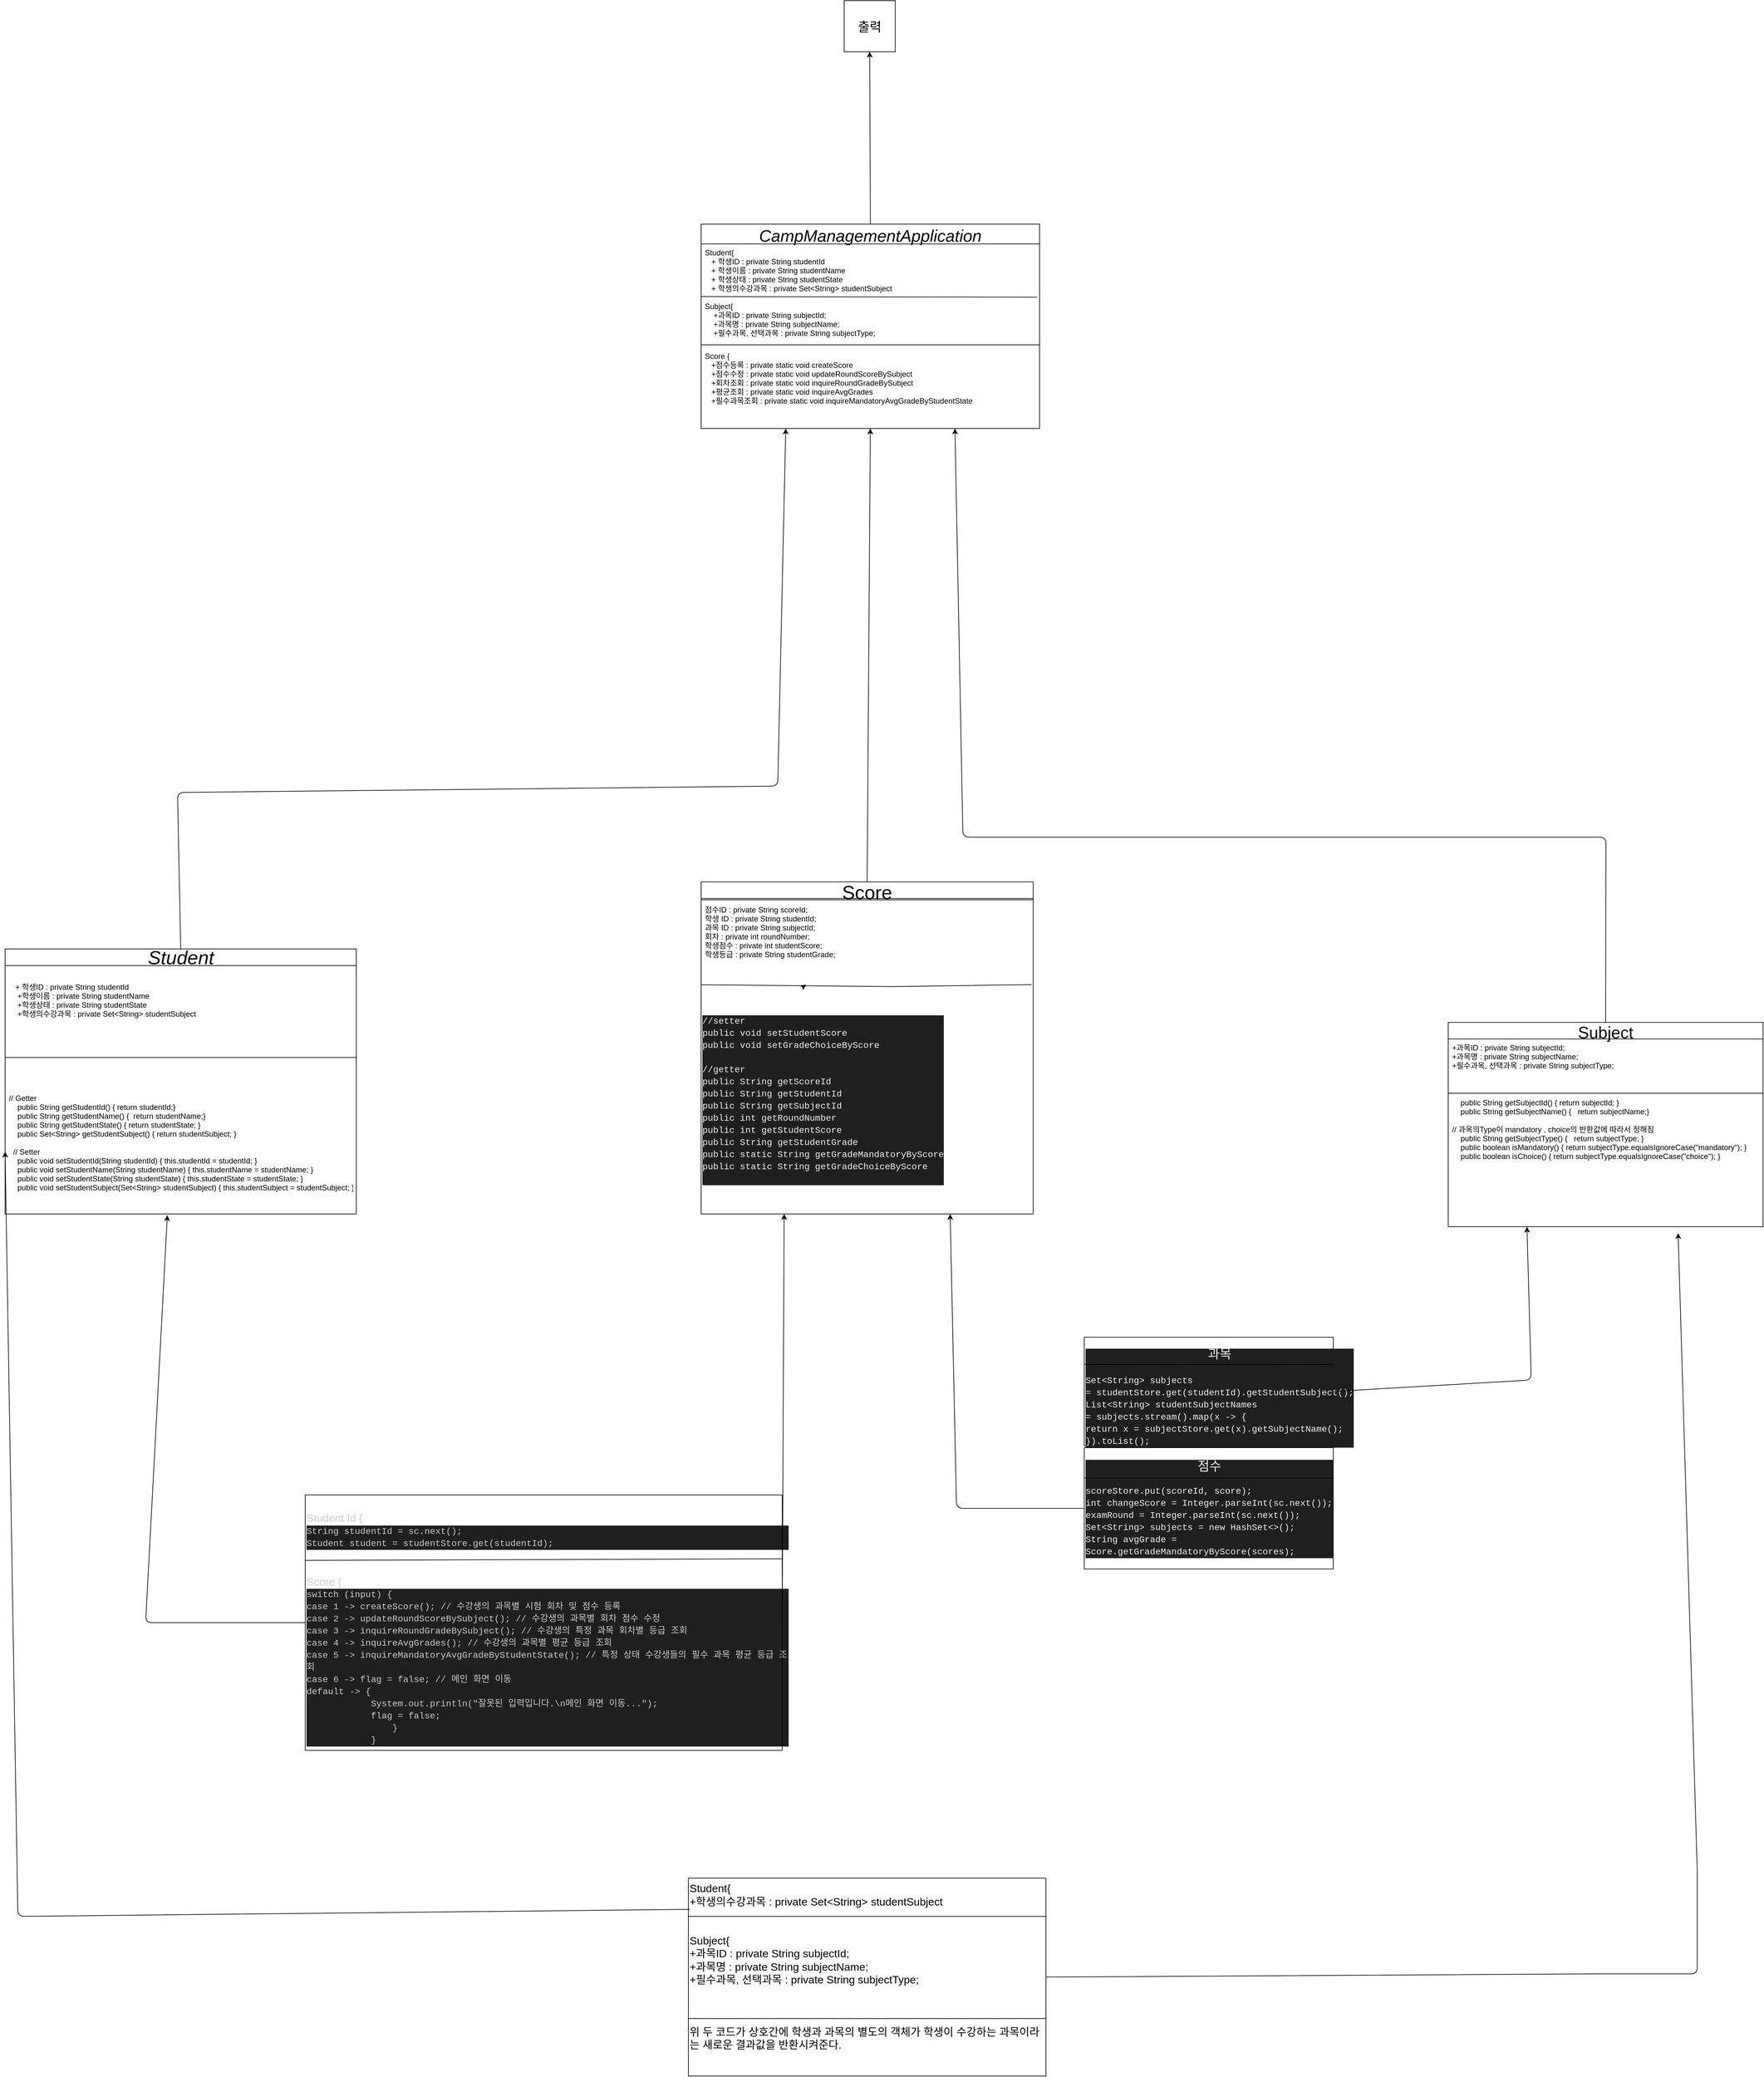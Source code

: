 <mxfile>
    <diagram id="2Q_Wa5cL7qmAalsq_AKc" name="위쪽">
        <mxGraphModel grid="1" page="0" gridSize="10" guides="1" tooltips="1" connect="1" arrows="1" fold="1" pageScale="1" pageWidth="827" pageHeight="1169" background="none" math="0" shadow="0">
            <root>
                <mxCell id="0"/>
                <mxCell id="1" parent="0"/>
                <mxCell id="15" value="CampManagementApplication" style="swimlane;fontStyle=2;align=center;verticalAlign=middle;childLayout=stackLayout;horizontal=1;startSize=31;horizontalStack=0;resizeParent=1;resizeLast=0;collapsible=1;marginBottom=0;rounded=0;shadow=0;strokeWidth=1;fontSize=26;labelPosition=center;verticalLabelPosition=middle;textDirection=ltr;" vertex="1" parent="1">
                    <mxGeometry x="190" y="-1340" width="530" height="320" as="geometry">
                        <mxRectangle x="230" y="140" width="160" height="26" as="alternateBounds"/>
                    </mxGeometry>
                </mxCell>
                <mxCell id="17" value="Student{&#10;   + 학생ID : private String studentId&#10;   + 학생이름 : private String studentName&#10;   + 학생상태 : private String studentState&#10;   + 학생의수강과목 : private Set&lt;String&gt; studentSubject" style="text;align=left;verticalAlign=top;spacingLeft=4;spacingRight=4;overflow=hidden;rotatable=0;points=[[0,0.5],[1,0.5]];portConstraint=eastwest;rounded=0;shadow=0;html=0;" vertex="1" parent="15">
                    <mxGeometry y="31" width="530" height="84" as="geometry"/>
                </mxCell>
                <mxCell id="18" value="Subject{&#10;    +과목ID : private String subjectId;&#10;    +과목명 : private String subjectName;&#10;    +필수과목, 선택과목 : private String subjectType;" style="text;align=left;verticalAlign=top;spacingLeft=4;spacingRight=4;overflow=hidden;rotatable=0;points=[[0,0.5],[1,0.5]];portConstraint=eastwest;rounded=0;shadow=0;html=0;" vertex="1" parent="15">
                    <mxGeometry y="115" width="530" height="70" as="geometry"/>
                </mxCell>
                <mxCell id="19" value="" style="line;html=1;strokeWidth=1;align=left;verticalAlign=middle;spacingTop=-1;spacingLeft=3;spacingRight=3;rotatable=0;labelPosition=right;points=[];portConstraint=eastwest;" vertex="1" parent="15">
                    <mxGeometry y="185" width="530" height="8" as="geometry"/>
                </mxCell>
                <mxCell id="94" value="" style="endArrow=none;html=1;fontColor=#F0F0F0;exitX=0;exitY=-0.023;exitDx=0;exitDy=0;exitPerimeter=0;entryX=0.993;entryY=-0.009;entryDx=0;entryDy=0;entryPerimeter=0;" edge="1" parent="15" source="18" target="18">
                    <mxGeometry width="50" height="50" relative="1" as="geometry">
                        <mxPoint x="422" y="167" as="sourcePoint"/>
                        <mxPoint x="472" y="117" as="targetPoint"/>
                    </mxGeometry>
                </mxCell>
                <mxCell id="20" value="Score {&#10;   +점수등록 : private static void createScore&#10;   +점수수정 : private static void updateRoundScoreBySubject&#10;   +회차조회 : private static void inquireRoundGradeBySubject&#10;   +평균조회 : private static void inquireAvgGrades&#10;   +필수과목조회 : private static void inquireMandatoryAvgGradeByStudentState" style="text;align=left;verticalAlign=top;spacingLeft=4;spacingRight=4;overflow=hidden;rotatable=0;points=[[0,0.5],[1,0.5]];portConstraint=eastwest;" vertex="1" parent="15">
                    <mxGeometry y="193" width="530" height="102" as="geometry"/>
                </mxCell>
                <mxCell id="28" value="Score" style="swimlane;fontStyle=0;align=center;verticalAlign=middle;childLayout=stackLayout;horizontal=1;startSize=26;horizontalStack=0;resizeParent=1;resizeLast=0;collapsible=1;marginBottom=0;rounded=0;shadow=0;strokeWidth=1;fontSize=30;" vertex="1" parent="1">
                    <mxGeometry x="190" y="-310" width="520" height="520" as="geometry">
                        <mxRectangle x="755" y="756" width="170" height="26" as="alternateBounds"/>
                    </mxGeometry>
                </mxCell>
                <mxCell id="30" value="" style="line;html=1;strokeWidth=1;align=left;verticalAlign=middle;spacingTop=-1;spacingLeft=3;spacingRight=3;rotatable=0;labelPosition=right;points=[];portConstraint=eastwest;" vertex="1" parent="28">
                    <mxGeometry y="26" width="520" height="4" as="geometry"/>
                </mxCell>
                <mxCell id="47" value="" style="endArrow=none;html=1;exitX=0.001;exitY=1.001;exitDx=0;exitDy=0;exitPerimeter=0;entryX=0.995;entryY=0.999;entryDx=0;entryDy=0;entryPerimeter=0;" edge="1" parent="28" source="29" target="29">
                    <mxGeometry width="50" height="50" relative="1" as="geometry">
                        <mxPoint x="-250" y="-120" as="sourcePoint"/>
                        <mxPoint x="320" y="170" as="targetPoint"/>
                        <Array as="points">
                            <mxPoint x="300" y="164"/>
                        </Array>
                    </mxGeometry>
                </mxCell>
                <mxCell id="81" value="" style="edgeStyle=none;html=1;" edge="1" parent="28" target="29">
                    <mxGeometry relative="1" as="geometry">
                        <mxPoint x="160" y="164" as="sourcePoint"/>
                    </mxGeometry>
                </mxCell>
                <mxCell id="29" value="점수ID : private String scoreId;&#10;학생 ID : private String studentId;&#10;과목 ID : private String subjectId;&#10;회차 : private int roundNumber;&#10;학생점수 : private int studentScore;&#10;학생등급 : private String studentGrade;" style="text;align=left;verticalAlign=top;spacingLeft=4;spacingRight=4;overflow=hidden;rotatable=0;points=[[0,0.5],[1,0.5]];portConstraint=eastwest;" vertex="1" parent="28">
                    <mxGeometry y="30" width="520" height="131" as="geometry"/>
                </mxCell>
                <mxCell id="83" value="&lt;div style=&quot;background-color: rgb(31, 31, 31); font-family: Consolas, &amp;quot;Courier New&amp;quot;, monospace; font-size: 14px; line-height: 19px;&quot;&gt;&lt;div style=&quot;line-height: 19px;&quot;&gt;//setter&lt;/div&gt;&lt;div style=&quot;line-height: 19px;&quot;&gt;&lt;div style=&quot;line-height: 19px;&quot;&gt;public&amp;nbsp;void&amp;nbsp;setStudentScore&lt;/div&gt;&lt;/div&gt;&lt;div style=&quot;line-height: 19px;&quot;&gt;&lt;div style=&quot;line-height: 19px;&quot;&gt;&lt;div style=&quot;line-height: 19px;&quot;&gt;public&amp;nbsp;void&amp;nbsp;setGradeChoiceByScore&lt;/div&gt;&lt;/div&gt;&lt;div style=&quot;line-height: 19px;&quot;&gt;&lt;div style=&quot;line-height: 19px;&quot;&gt;&lt;br&gt;&lt;/div&gt;&lt;div style=&quot;line-height: 19px;&quot;&gt;//getter&lt;/div&gt;&lt;div style=&quot;line-height: 19px;&quot;&gt;&lt;div style=&quot;line-height: 19px;&quot;&gt;public&amp;nbsp;String&amp;nbsp;getScoreId&lt;/div&gt;&lt;/div&gt;&lt;div style=&quot;line-height: 19px;&quot;&gt;&lt;div style=&quot;line-height: 19px;&quot;&gt;&lt;div style=&quot;line-height: 19px;&quot;&gt;public&amp;nbsp;String&amp;nbsp;getStudentId&lt;/div&gt;&lt;/div&gt;&lt;div style=&quot;line-height: 19px;&quot;&gt;&lt;div style=&quot;line-height: 19px;&quot;&gt;&lt;div style=&quot;line-height: 19px;&quot;&gt;public&amp;nbsp;String&amp;nbsp;getSubjectId&lt;/div&gt;&lt;/div&gt;&lt;div style=&quot;line-height: 19px;&quot;&gt;&lt;div style=&quot;line-height: 19px;&quot;&gt;&lt;div style=&quot;line-height: 19px;&quot;&gt;public&amp;nbsp;int&amp;nbsp;getRoundNumber&lt;/div&gt;&lt;/div&gt;&lt;div style=&quot;line-height: 19px;&quot;&gt;&lt;div style=&quot;line-height: 19px;&quot;&gt;&lt;div style=&quot;line-height: 19px;&quot;&gt;public&amp;nbsp;int&amp;nbsp;getStudentScore&lt;/div&gt;&lt;div style=&quot;line-height: 19px;&quot;&gt;&lt;div style=&quot;line-height: 19px;&quot;&gt;public&amp;nbsp;String&amp;nbsp;getStudentGrade&lt;/div&gt;&lt;div style=&quot;line-height: 19px;&quot;&gt;public&amp;nbsp;static&amp;nbsp;String&amp;nbsp;getGradeMandatoryByScore&lt;/div&gt;&lt;div style=&quot;line-height: 19px;&quot;&gt;&lt;div style=&quot;line-height: 19px;&quot;&gt;public&amp;nbsp;static&amp;nbsp;String&amp;nbsp;getGradeChoiceByScore&lt;/div&gt;&lt;div style=&quot;line-height: 19px;&quot;&gt;&lt;br&gt;&lt;/div&gt;&lt;/div&gt;&lt;/div&gt;&lt;/div&gt;&lt;/div&gt;&lt;/div&gt;&lt;/div&gt;&lt;/div&gt;&lt;/div&gt;&lt;/div&gt;&lt;/div&gt;" style="text;strokeColor=none;align=left;fillColor=none;html=1;verticalAlign=middle;whiteSpace=wrap;rounded=0;fontColor=#F0F0F0;" vertex="1" parent="28">
                    <mxGeometry y="161" width="520" height="359" as="geometry"/>
                </mxCell>
                <mxCell id="32" value="Subject" style="swimlane;fontStyle=0;align=center;verticalAlign=middle;childLayout=stackLayout;horizontal=1;startSize=26;horizontalStack=0;resizeParent=1;resizeLast=0;collapsible=1;marginBottom=0;rounded=0;shadow=0;strokeWidth=1;fontSize=26;" vertex="1" parent="1">
                    <mxGeometry x="1360" y="-90" width="493" height="320" as="geometry">
                        <mxRectangle x="550" y="140" width="160" height="26" as="alternateBounds"/>
                    </mxGeometry>
                </mxCell>
                <mxCell id="33" value="+과목ID : private String subjectId;&#10;+과목명 : private String subjectName;&#10;+필수과목, 선택과목 : private String subjectType;" style="text;align=left;verticalAlign=top;spacingLeft=4;spacingRight=4;overflow=hidden;rotatable=0;points=[[0,0.5],[1,0.5]];portConstraint=eastwest;" vertex="1" parent="32">
                    <mxGeometry y="26" width="493" height="84" as="geometry"/>
                </mxCell>
                <mxCell id="38" value="" style="line;html=1;strokeWidth=1;align=left;verticalAlign=middle;spacingTop=-1;spacingLeft=3;spacingRight=3;rotatable=0;labelPosition=right;points=[];portConstraint=eastwest;" vertex="1" parent="32">
                    <mxGeometry y="110" width="493" height="2" as="geometry"/>
                </mxCell>
                <mxCell id="39" value="    public String getSubjectId() { return subjectId; }&#10;    public String getSubjectName() {   return subjectName;}&#10;&#10;// 과목의Type이 mandatory , choice의 반환값에 따라서 정해짐&#10;    public String getSubjectType() {   return subjectType; }&#10;    public boolean isMandatory() { return subjectType.equalsIgnoreCase(&quot;mandatory&quot;); }&#10;    public boolean isChoice() { return subjectType.equalsIgnoreCase(&quot;choice&quot;); }" style="text;align=left;verticalAlign=top;spacingLeft=4;spacingRight=4;overflow=hidden;rotatable=0;points=[[0,0.5],[1,0.5]];portConstraint=eastwest;" vertex="1" parent="32">
                    <mxGeometry y="112" width="493" height="118" as="geometry"/>
                </mxCell>
                <mxCell id="48" value="Student&lt;br style=&quot;font-size: 30px;&quot;&gt;" style="swimlane;fontStyle=2;align=center;verticalAlign=middle;childLayout=stackLayout;horizontal=1;startSize=26;horizontalStack=0;resizeParent=1;resizeLast=0;collapsible=1;marginBottom=0;rounded=0;shadow=0;strokeWidth=1;fontSize=30;swimlaneLine=1;html=1;" vertex="1" parent="1">
                    <mxGeometry x="-900" y="-205" width="550" height="415" as="geometry">
                        <mxRectangle x="-433" y="629" width="160" height="26" as="alternateBounds"/>
                    </mxGeometry>
                </mxCell>
                <mxCell id="50" value="&#10;   + 학생ID : private String studentId&#10;    +학생이름 : private String studentName&#10;    +학생상태 : private String studentState&#10;    +학생의수강과목 : private Set&lt;String&gt; studentSubject" style="text;align=left;verticalAlign=middle;spacingLeft=4;spacingRight=4;overflow=hidden;rotatable=0;points=[[0,0.5],[1,0.5]];portConstraint=eastwest;rounded=0;shadow=0;html=0;" vertex="1" parent="48">
                    <mxGeometry y="26" width="550" height="94" as="geometry"/>
                </mxCell>
                <mxCell id="52" value="" style="line;html=1;strokeWidth=1;align=left;verticalAlign=middle;spacingTop=-1;spacingLeft=3;spacingRight=3;rotatable=0;labelPosition=right;points=[];portConstraint=eastwest;" vertex="1" parent="48">
                    <mxGeometry y="120" width="550" height="100" as="geometry"/>
                </mxCell>
                <mxCell id="60" value="// Getter&#10;    public String getStudentId() { return studentId;}&#10;    public String getStudentName() {  return studentName;}&#10;    public String getStudentState() { return studentState; }&#10;    public Set&lt;String&gt; getStudentSubject() { return studentSubject; }&#10;  &#10;  // Setter&#10;    public void setStudentId(String studentId) { this.studentId = studentId; }&#10;    public void setStudentName(String studentName) { this.studentName = studentName; }&#10;    public void setStudentState(String studentState) { this.studentState = studentState; }&#10;    public void setStudentSubject(Set&lt;String&gt; studentSubject) { this.studentSubject = studentSubject; }" style="text;align=left;verticalAlign=top;spacingLeft=4;spacingRight=4;overflow=hidden;rotatable=0;points=[[0,0.5],[1,0.5]];portConstraint=eastwest;rounded=0;shadow=0;html=0;horizontal=1;" vertex="1" parent="48">
                    <mxGeometry y="220" width="550" height="195" as="geometry"/>
                </mxCell>
                <mxCell id="87" value="&lt;div style=&quot;text-align: center;&quot;&gt;&lt;span style=&quot;font-size: 17px;&quot;&gt;&lt;br&gt;&lt;/span&gt;&lt;/div&gt;&lt;div style=&quot;background-color: rgb(31, 31, 31); font-family: Consolas, &amp;quot;Courier New&amp;quot;, monospace; font-weight: normal; line-height: 19px;&quot;&gt;&lt;div style=&quot;text-align: center;&quot;&gt;&lt;font style=&quot;font-size: 20px;&quot;&gt;과목&lt;/font&gt;&lt;/div&gt;&lt;div style=&quot;font-size: 14px;&quot;&gt;&lt;span style=&quot;&quot;&gt;&lt;br&gt;&lt;/span&gt;&lt;/div&gt;&lt;div style=&quot;font-size: 14px;&quot;&gt;&lt;span style=&quot;&quot;&gt;Set&lt;/span&gt;&lt;span style=&quot;&quot;&gt;&amp;lt;&lt;/span&gt;&lt;span style=&quot;&quot;&gt;String&lt;/span&gt;&lt;span style=&quot;&quot;&gt;&amp;gt; &lt;/span&gt;&lt;span style=&quot;&quot;&gt;subjects&lt;/span&gt;&lt;span style=&quot;&quot;&gt; &lt;/span&gt;&lt;span style=&quot;&quot;&gt;=&amp;nbsp;&lt;/span&gt;&lt;span style=&quot;&quot;&gt;studentStore&lt;/span&gt;&lt;span style=&quot;&quot;&gt;.&lt;/span&gt;&lt;span style=&quot;&quot;&gt;get&lt;/span&gt;&lt;span style=&quot;&quot;&gt;(studentId).&lt;/span&gt;&lt;span style=&quot;&quot;&gt;getStudentSubject&lt;/span&gt;&lt;span style=&quot;&quot;&gt;();&lt;/span&gt;&lt;/div&gt;&lt;div style=&quot;font-size: 14px;&quot;&gt;&lt;span style=&quot;&quot;&gt;List&lt;/span&gt;&lt;span style=&quot;&quot;&gt;&amp;lt;&lt;/span&gt;&lt;span style=&quot;&quot;&gt;String&lt;/span&gt;&lt;span style=&quot;&quot;&gt;&amp;gt; &lt;/span&gt;&lt;span style=&quot;&quot;&gt;studentSubjectNames&lt;/span&gt;&lt;span style=&quot;&quot;&gt; &lt;/span&gt;&lt;span style=&quot;&quot;&gt;=&amp;nbsp;&lt;/span&gt;&lt;span style=&quot;&quot;&gt;subjects&lt;/span&gt;&lt;span style=&quot;&quot;&gt;.&lt;/span&gt;&lt;span style=&quot;&quot;&gt;stream&lt;/span&gt;&lt;span style=&quot;&quot;&gt;().&lt;/span&gt;&lt;span style=&quot;&quot;&gt;map&lt;/span&gt;&lt;span style=&quot;&quot;&gt;(x &lt;/span&gt;&lt;span style=&quot;&quot;&gt;-&amp;gt;&lt;/span&gt;&lt;span style=&quot;&quot;&gt; {&lt;/span&gt;&lt;/div&gt;&lt;div style=&quot;font-size: 14px;&quot;&gt;&lt;span style=&quot;&quot;&gt;return&lt;/span&gt;&lt;span style=&quot;&quot;&gt; x &lt;/span&gt;&lt;span style=&quot;&quot;&gt;=&lt;/span&gt;&lt;span style=&quot;&quot;&gt; &lt;/span&gt;&lt;span style=&quot;&quot;&gt;subjectStore&lt;/span&gt;&lt;span style=&quot;&quot;&gt;.&lt;/span&gt;&lt;span style=&quot;&quot;&gt;get&lt;/span&gt;&lt;span style=&quot;&quot;&gt;(x).&lt;/span&gt;&lt;span style=&quot;&quot;&gt;getSubjectName&lt;/span&gt;&lt;span style=&quot;&quot;&gt;();&lt;/span&gt;&lt;/div&gt;&lt;div style=&quot;font-size: 14px;&quot;&gt;}).toList();&lt;/div&gt;&lt;/div&gt;" style="whiteSpace=wrap;html=1;align=left;fontColor=#F0F0F0;" vertex="1" parent="1">
                    <mxGeometry x="790" y="403" width="390" height="170" as="geometry"/>
                </mxCell>
                <mxCell id="100" value="&lt;div style=&quot;background-color: rgb(31, 31, 31); font-family: Consolas, &amp;quot;Courier New&amp;quot;, monospace; line-height: 19px;&quot;&gt;&lt;div style=&quot;text-align: center;&quot;&gt;&lt;font style=&quot;font-size: 20px;&quot;&gt;점수&lt;/font&gt;&lt;/div&gt;&lt;div style=&quot;font-size: 14px;&quot;&gt;&lt;span style=&quot;&quot;&gt;&lt;br&gt;&lt;/span&gt;&lt;/div&gt;&lt;div style=&quot;font-size: 14px;&quot;&gt;&lt;span style=&quot;&quot;&gt;scoreStore&lt;/span&gt;.&lt;span style=&quot;&quot;&gt;put&lt;/span&gt;(scoreId, score);&lt;/div&gt;&lt;div style=&quot;font-size: 14px;&quot;&gt;&lt;div style=&quot;line-height: 19px;&quot;&gt;&lt;span style=&quot;&quot;&gt;int&lt;/span&gt; &lt;span style=&quot;&quot;&gt;changeScore&lt;/span&gt; &lt;span style=&quot;&quot;&gt;=&lt;/span&gt; &lt;span style=&quot;&quot;&gt;Integer&lt;/span&gt;.&lt;span style=&quot;&quot;&gt;parseInt&lt;/span&gt;(&lt;span style=&quot;&quot;&gt;sc&lt;/span&gt;.&lt;span style=&quot;&quot;&gt;next&lt;/span&gt;());&lt;/div&gt;&lt;div style=&quot;line-height: 19px;&quot;&gt;&lt;div style=&quot;line-height: 19px;&quot;&gt;&lt;span style=&quot;&quot;&gt;examRound &lt;/span&gt;&lt;span style=&quot;&quot;&gt;=&lt;/span&gt;&lt;span style=&quot;&quot;&gt; &lt;/span&gt;&lt;span style=&quot;&quot;&gt;Integer&lt;/span&gt;&lt;span style=&quot;&quot;&gt;.&lt;/span&gt;&lt;span style=&quot;&quot;&gt;parseInt&lt;/span&gt;&lt;span style=&quot;&quot;&gt;(&lt;/span&gt;&lt;span style=&quot;&quot;&gt;sc&lt;/span&gt;&lt;span style=&quot;&quot;&gt;.&lt;/span&gt;&lt;span style=&quot;&quot;&gt;next&lt;/span&gt;&lt;span style=&quot;&quot;&gt;());&lt;/span&gt;&lt;/div&gt;&lt;div style=&quot;line-height: 19px;&quot;&gt;&lt;div style=&quot;line-height: 19px;&quot;&gt;&lt;span style=&quot;&quot;&gt;Set&lt;/span&gt;&amp;lt;&lt;span style=&quot;&quot;&gt;String&lt;/span&gt;&amp;gt; &lt;span style=&quot;&quot;&gt;subjects&lt;/span&gt; &lt;span style=&quot;&quot;&gt;=&lt;/span&gt; &lt;span style=&quot;&quot;&gt;new&lt;/span&gt; &lt;span style=&quot;&quot;&gt;HashSet&lt;/span&gt;&amp;lt;&amp;gt;();&lt;/div&gt;&lt;div style=&quot;line-height: 19px;&quot;&gt;&lt;div style=&quot;line-height: 19px;&quot;&gt;&lt;div style=&quot;line-height: 19px;&quot;&gt;&lt;span style=&quot;&quot;&gt;String&lt;/span&gt; &lt;span style=&quot;&quot;&gt;avgGrade&lt;/span&gt; &lt;span style=&quot;&quot;&gt;=&lt;/span&gt; &lt;span style=&quot;&quot;&gt;Score&lt;/span&gt;.&lt;span style=&quot;&quot;&gt;getGradeMandatoryByScore&lt;/span&gt;(scores);&lt;/div&gt;&lt;/div&gt;&lt;/div&gt;&lt;/div&gt;&lt;/div&gt;&lt;/div&gt;&lt;/div&gt;" style="rounded=0;whiteSpace=wrap;html=1;fontSize=30;fontColor=#F0F0F0;align=left;" vertex="1" parent="1">
                    <mxGeometry x="790" y="576" width="390" height="190" as="geometry"/>
                </mxCell>
                <mxCell id="101" value="&lt;div style=&quot;font-size: 17px;&quot;&gt;&lt;span style=&quot;background-color: initial;&quot;&gt;&lt;font style=&quot;font-size: 17px;&quot;&gt;&lt;br&gt;&lt;/font&gt;&lt;/span&gt;&lt;/div&gt;&lt;div style=&quot;font-size: 17px;&quot;&gt;&lt;span style=&quot;background-color: initial;&quot;&gt;&lt;font style=&quot;font-size: 17px;&quot;&gt;Student{&lt;/font&gt;&lt;/span&gt;&lt;/div&gt;&lt;font style=&quot;font-size: 17px;&quot;&gt;&lt;font style=&quot;font-size: 17px;&quot;&gt;&lt;span style=&quot;&quot;&gt;+학생의수강과목 : private Set&amp;lt;String&amp;gt; studentSubject&amp;nbsp;&amp;nbsp;&lt;br&gt;&lt;br&gt;&lt;br&gt;Subject{&lt;br&gt;&lt;/span&gt;&lt;span style=&quot;&quot;&gt;+과목ID :&amp;nbsp;private String subjectId;&lt;/span&gt;&lt;br style=&quot;padding: 0px; margin: 0px;&quot;&gt;&lt;span style=&quot;&quot;&gt;+과목명 :&amp;nbsp;private String subjectName;&lt;/span&gt;&lt;br style=&quot;padding: 0px; margin: 0px;&quot;&gt;&lt;span style=&quot;&quot;&gt;+필수과목, 선택과목 :&amp;nbsp;private String subjectType;&lt;br&gt;&lt;/span&gt;&lt;/font&gt;&lt;font style=&quot;font-size: 17px;&quot;&gt;&lt;br&gt;&amp;nbsp;&lt;br&gt;&lt;br&gt;위 두 코드가 상호간에 학생과 과목의 별도의 객체가 학생이 수강하는 과목이라는 새로운 결과값을 반환시켜준다.&lt;/font&gt;&lt;/font&gt;" style="text;strokeColor=none;align=left;fillColor=none;html=1;verticalAlign=top;whiteSpace=wrap;rounded=0;" vertex="1" parent="1">
                    <mxGeometry x="170" y="1230" width="560" height="320" as="geometry"/>
                </mxCell>
                <mxCell id="102" value="" style="endArrow=none;html=1;fontSize=30;fontColor=#F0F0F0;exitX=0;exitY=0.25;exitDx=0;exitDy=0;entryX=1;entryY=0.25;entryDx=0;entryDy=0;" edge="1" parent="1" source="87" target="87">
                    <mxGeometry width="50" height="50" relative="1" as="geometry">
                        <mxPoint x="460" y="2823" as="sourcePoint"/>
                        <mxPoint x="510" y="2773" as="targetPoint"/>
                        <Array as="points">
                            <mxPoint x="1050" y="446"/>
                        </Array>
                    </mxGeometry>
                </mxCell>
                <mxCell id="103" value="" style="endArrow=none;html=1;fontSize=17;fontColor=#F0F0F0;exitX=0;exitY=0.25;exitDx=0;exitDy=0;entryX=1;entryY=0.25;entryDx=0;entryDy=0;" edge="1" parent="1" source="100" target="100">
                    <mxGeometry width="50" height="50" relative="1" as="geometry">
                        <mxPoint x="380" y="2923" as="sourcePoint"/>
                        <mxPoint x="430" y="2873" as="targetPoint"/>
                    </mxGeometry>
                </mxCell>
                <mxCell id="109" value="출력" style="whiteSpace=wrap;html=1;aspect=fixed;fontSize=20;" vertex="1" parent="1">
                    <mxGeometry x="414" y="-1690" width="80" height="80" as="geometry"/>
                </mxCell>
                <mxCell id="va6zyPkbkS1uNYBuAUcX-111" value="" style="endArrow=classic;html=1;fontSize=20;fontColor=#F0F0F0;exitX=0.5;exitY=0;exitDx=0;exitDy=0;entryX=0.5;entryY=1;entryDx=0;entryDy=0;" edge="1" parent="1" source="28" target="15">
                    <mxGeometry width="50" height="50" relative="1" as="geometry">
                        <mxPoint x="420" y="-200" as="sourcePoint"/>
                        <mxPoint x="455" y="-889" as="targetPoint"/>
                    </mxGeometry>
                </mxCell>
                <mxCell id="va6zyPkbkS1uNYBuAUcX-112" value="" style="endArrow=classic;html=1;fontSize=20;fontColor=#F0F0F0;exitX=0.5;exitY=0;exitDx=0;exitDy=0;entryX=0.25;entryY=1;entryDx=0;entryDy=0;" edge="1" parent="1" source="48" target="15">
                    <mxGeometry width="50" height="50" relative="1" as="geometry">
                        <mxPoint x="190" y="-190" as="sourcePoint"/>
                        <mxPoint x="322.5" y="-889" as="targetPoint"/>
                        <Array as="points">
                            <mxPoint x="-630" y="-450"/>
                            <mxPoint x="310" y="-460"/>
                        </Array>
                    </mxGeometry>
                </mxCell>
                <mxCell id="va6zyPkbkS1uNYBuAUcX-113" value="" style="endArrow=classic;html=1;fontSize=20;fontColor=#F0F0F0;entryX=0.75;entryY=1;entryDx=0;entryDy=0;exitX=0.5;exitY=0;exitDx=0;exitDy=0;" edge="1" parent="1" source="32" target="15">
                    <mxGeometry width="50" height="50" relative="1" as="geometry">
                        <mxPoint x="1310" y="-300" as="sourcePoint"/>
                        <mxPoint x="1360" y="-350" as="targetPoint"/>
                        <Array as="points">
                            <mxPoint x="1607" y="-380"/>
                            <mxPoint x="600" y="-380"/>
                        </Array>
                    </mxGeometry>
                </mxCell>
                <mxCell id="va6zyPkbkS1uNYBuAUcX-114" value="" style="endArrow=classic;html=1;fontSize=20;fontColor=#F0F0F0;exitX=0;exitY=0.5;exitDx=0;exitDy=0;entryX=0.75;entryY=1;entryDx=0;entryDy=0;" edge="1" parent="1" source="100" target="83">
                    <mxGeometry width="50" height="50" relative="1" as="geometry">
                        <mxPoint x="740" y="320" as="sourcePoint"/>
                        <mxPoint x="790" y="270" as="targetPoint"/>
                        <Array as="points">
                            <mxPoint x="590" y="671"/>
                        </Array>
                    </mxGeometry>
                </mxCell>
                <mxCell id="va6zyPkbkS1uNYBuAUcX-115" value="" style="endArrow=classic;html=1;fontSize=20;fontColor=#F0F0F0;exitX=1;exitY=0.5;exitDx=0;exitDy=0;entryX=0.25;entryY=1;entryDx=0;entryDy=0;" edge="1" parent="1" source="87" target="32">
                    <mxGeometry width="50" height="50" relative="1" as="geometry">
                        <mxPoint x="740" y="320" as="sourcePoint"/>
                        <mxPoint x="1640" y="230" as="targetPoint"/>
                        <Array as="points">
                            <mxPoint x="1490" y="470"/>
                        </Array>
                    </mxGeometry>
                </mxCell>
                <mxCell id="va6zyPkbkS1uNYBuAUcX-118" value="" style="endArrow=none;html=1;fontSize=20;fontColor=#F0F0F0;exitX=0;exitY=0.25;exitDx=0;exitDy=0;entryX=1;entryY=0.25;entryDx=0;entryDy=0;" edge="1" parent="1" source="101" target="101">
                    <mxGeometry width="50" height="50" relative="1" as="geometry">
                        <mxPoint x="370" y="1210" as="sourcePoint"/>
                        <mxPoint x="420" y="1160" as="targetPoint"/>
                    </mxGeometry>
                </mxCell>
                <mxCell id="va6zyPkbkS1uNYBuAUcX-120" value="" style="endArrow=none;html=1;fontSize=17;fontColor=#F0F0F0;exitX=0;exitY=0.75;exitDx=0;exitDy=0;entryX=1;entryY=0.75;entryDx=0;entryDy=0;" edge="1" parent="1" source="101" target="101">
                    <mxGeometry width="50" height="50" relative="1" as="geometry">
                        <mxPoint x="370" y="1210" as="sourcePoint"/>
                        <mxPoint x="420" y="1160" as="targetPoint"/>
                    </mxGeometry>
                </mxCell>
                <mxCell id="va6zyPkbkS1uNYBuAUcX-121" value="" style="endArrow=classic;html=1;fontSize=17;fontColor=#F0F0F0;exitX=0.004;exitY=0.158;exitDx=0;exitDy=0;entryX=0;entryY=0.5;entryDx=0;entryDy=0;exitPerimeter=0;" edge="1" parent="1" source="va6zyPkbkS1uNYBuAUcX-122" target="60">
                    <mxGeometry width="50" height="50" relative="1" as="geometry">
                        <mxPoint x="-180" y="390" as="sourcePoint"/>
                        <mxPoint x="-130" y="340" as="targetPoint"/>
                        <Array as="points">
                            <mxPoint x="-880" y="1310"/>
                        </Array>
                    </mxGeometry>
                </mxCell>
                <mxCell id="va6zyPkbkS1uNYBuAUcX-122" value="" style="swimlane;startSize=0;fontSize=17;fontColor=#F0F0F0;" vertex="1" parent="1">
                    <mxGeometry x="170" y="1250" width="560" height="310" as="geometry"/>
                </mxCell>
                <mxCell id="va6zyPkbkS1uNYBuAUcX-123" value="" style="endArrow=classic;html=1;fontSize=17;fontColor=#F0F0F0;exitX=1;exitY=0.5;exitDx=0;exitDy=0;" edge="1" parent="1" source="va6zyPkbkS1uNYBuAUcX-122">
                    <mxGeometry width="50" height="50" relative="1" as="geometry">
                        <mxPoint x="130" y="460" as="sourcePoint"/>
                        <mxPoint x="1720" y="240" as="targetPoint"/>
                        <Array as="points">
                            <mxPoint x="1600" y="1400"/>
                            <mxPoint x="1750" y="1400"/>
                            <mxPoint x="1750" y="1240"/>
                        </Array>
                    </mxGeometry>
                </mxCell>
                <mxCell id="yghi8we6Bp6i2me9-wkZ-110" value="" style="endArrow=classic;html=1;fontSize=17;fontColor=#F0F0F0;exitX=0.5;exitY=0;exitDx=0;exitDy=0;entryX=0.5;entryY=1;entryDx=0;entryDy=0;" edge="1" parent="1" source="15" target="109">
                    <mxGeometry width="50" height="50" relative="1" as="geometry">
                        <mxPoint x="440" y="-920" as="sourcePoint"/>
                        <mxPoint x="490" y="-970" as="targetPoint"/>
                    </mxGeometry>
                </mxCell>
                <mxCell id="dWHOqPz5T6RkKj1orb0X-118" value="&lt;div style=&quot;font-size: 17px;&quot;&gt;&lt;span style=&quot;background-color: initial;&quot;&gt;&lt;font color=&quot;#cccccc&quot; style=&quot;font-size: 17px;&quot;&gt;&lt;br&gt;&lt;/font&gt;&lt;/span&gt;&lt;/div&gt;&lt;div style=&quot;font-size: 17px;&quot;&gt;&lt;font color=&quot;#cccccc&quot;&gt;Student Id {&lt;/font&gt;&lt;/div&gt;&lt;div style=&quot;font-size: 17px;&quot;&gt;&lt;div style=&quot;background-color: rgb(31, 31, 31); font-family: Consolas, &amp;quot;Courier New&amp;quot;, monospace; font-size: 14px; line-height: 19px;&quot;&gt;&lt;div style=&quot;&quot;&gt;&lt;font color=&quot;#cccccc&quot;&gt;String studentId = sc.next();&lt;/font&gt;&lt;/div&gt;&lt;div style=&quot;&quot;&gt;&lt;font color=&quot;#cccccc&quot;&gt;Student student = studentStore.get(studentId);&lt;/font&gt;&lt;/div&gt;&lt;/div&gt;&lt;/div&gt;&lt;font style=&quot;font-size: 17px;&quot;&gt;&lt;font color=&quot;#cccccc&quot; style=&quot;font-size: 17px;&quot;&gt;&lt;span style=&quot;&quot;&gt;&lt;br&gt;&lt;br&gt;&lt;/span&gt;&lt;/font&gt;&lt;font style=&quot;font-size: 17px;&quot;&gt;&lt;font color=&quot;#cccccc&quot;&gt;Score {&lt;br&gt;&lt;/font&gt;&lt;div style=&quot;background-color: rgb(31, 31, 31); font-family: Consolas, &amp;quot;Courier New&amp;quot;, monospace; font-size: 14px; line-height: 19px;&quot;&gt;&lt;div&gt;&lt;font color=&quot;#cccccc&quot;&gt;switch (input) {&lt;/font&gt;&lt;/div&gt;&lt;div&gt;&lt;font color=&quot;#cccccc&quot;&gt;case 1 -&amp;gt; createScore(); // 수강생의 과목별 시험 회차 및 점수 등록&lt;/font&gt;&lt;/div&gt;&lt;div&gt;&lt;font color=&quot;#cccccc&quot;&gt;case 2 -&amp;gt; updateRoundScoreBySubject(); // 수강생의 과목별 회차 점수 수정&lt;/font&gt;&lt;/div&gt;&lt;div&gt;&lt;font color=&quot;#cccccc&quot;&gt;case 3 -&amp;gt; inquireRoundGradeBySubject(); // 수강생의 특정 과목 회차별 등급 조회&lt;/font&gt;&lt;/div&gt;&lt;div&gt;&lt;font color=&quot;#cccccc&quot;&gt;case 4 -&amp;gt; inquireAvgGrades(); // 수강생의 과목별 평균 등급 조회&lt;/font&gt;&lt;/div&gt;&lt;div&gt;&lt;font color=&quot;#cccccc&quot;&gt;case 5 -&amp;gt; inquireMandatoryAvgGradeByStudentState(); // 특정 상태 수강생들의 필수 과목 평균 등급 조회&lt;/font&gt;&lt;/div&gt;&lt;div&gt;&lt;font color=&quot;#cccccc&quot;&gt;case 6 -&amp;gt; flag = false; // 메인 화면 이동&lt;/font&gt;&lt;/div&gt;&lt;div&gt;&lt;font color=&quot;#cccccc&quot;&gt;default -&amp;gt; {&lt;/font&gt;&lt;/div&gt;&lt;div&gt;&lt;font color=&quot;#cccccc&quot;&gt;&amp;nbsp; &amp;nbsp; &amp;nbsp; &amp;nbsp; &amp;nbsp; &amp;nbsp; System.out.println(&quot;잘못된 입력입니다.\n메인 화면 이동...&quot;);&lt;/font&gt;&lt;/div&gt;&lt;div&gt;&lt;font color=&quot;#cccccc&quot;&gt;&amp;nbsp; &amp;nbsp; &amp;nbsp; &amp;nbsp; &amp;nbsp; &amp;nbsp; flag = false;&lt;/font&gt;&lt;/div&gt;&lt;div&gt;&lt;font color=&quot;#cccccc&quot;&gt;&amp;nbsp; &amp;nbsp; &amp;nbsp; &amp;nbsp; &amp;nbsp; &amp;nbsp; &amp;nbsp; &amp;nbsp; }&lt;/font&gt;&lt;/div&gt;&lt;div&gt;&lt;font color=&quot;#cccccc&quot;&gt;&amp;nbsp; &amp;nbsp; &amp;nbsp; &amp;nbsp; &amp;nbsp; &amp;nbsp; }&lt;/font&gt;&lt;/div&gt;&lt;/div&gt;&lt;br&gt;&lt;/font&gt;&lt;/font&gt;" style="text;strokeColor=none;align=left;fillColor=none;html=1;verticalAlign=top;whiteSpace=wrap;rounded=0;" vertex="1" parent="1">
                    <mxGeometry x="-430" y="650" width="757" height="410" as="geometry"/>
                </mxCell>
                <mxCell id="dWHOqPz5T6RkKj1orb0X-119" value="" style="endArrow=none;html=1;fontSize=20;fontColor=#F0F0F0;exitX=0;exitY=0.25;exitDx=0;exitDy=0;entryX=1;entryY=0.25;entryDx=0;entryDy=0;" edge="1" parent="1" source="dWHOqPz5T6RkKj1orb0X-118" target="dWHOqPz5T6RkKj1orb0X-121">
                    <mxGeometry width="50" height="50" relative="1" as="geometry">
                        <mxPoint x="-230" y="600" as="sourcePoint"/>
                        <mxPoint x="-180" y="550" as="targetPoint"/>
                    </mxGeometry>
                </mxCell>
                <mxCell id="dWHOqPz5T6RkKj1orb0X-121" value="" style="swimlane;startSize=0;fontSize=17;fontColor=#F0F0F0;" vertex="1" parent="1">
                    <mxGeometry x="-430" y="650" width="747" height="400" as="geometry"/>
                </mxCell>
                <mxCell id="dWHOqPz5T6RkKj1orb0X-122" value="" style="endArrow=classic;html=1;fontSize=13;fontColor=#CCCCCC;exitX=0;exitY=0.5;exitDx=0;exitDy=0;entryX=0.462;entryY=1.01;entryDx=0;entryDy=0;entryPerimeter=0;" edge="1" parent="1" source="dWHOqPz5T6RkKj1orb0X-121" target="60">
                    <mxGeometry width="50" height="50" relative="1" as="geometry">
                        <mxPoint x="240" y="840" as="sourcePoint"/>
                        <mxPoint x="290" y="790" as="targetPoint"/>
                        <Array as="points">
                            <mxPoint x="-680" y="850"/>
                        </Array>
                    </mxGeometry>
                </mxCell>
                <mxCell id="dWHOqPz5T6RkKj1orb0X-123" value="" style="endArrow=classic;html=1;fontSize=13;fontColor=#CCCCCC;exitX=1;exitY=0.5;exitDx=0;exitDy=0;entryX=0.25;entryY=1;entryDx=0;entryDy=0;" edge="1" parent="1" source="dWHOqPz5T6RkKj1orb0X-121" target="83">
                    <mxGeometry width="50" height="50" relative="1" as="geometry">
                        <mxPoint x="990" y="690" as="sourcePoint"/>
                        <mxPoint x="1650" y="220" as="targetPoint"/>
                        <Array as="points"/>
                    </mxGeometry>
                </mxCell>
            </root>
        </mxGraphModel>
    </diagram>
    <diagram name="아래쪽" id="CqFqfnrp8SiUvhfj7fE7">
        <mxGraphModel dx="3352" dy="2744" grid="1" gridSize="10" guides="1" tooltips="1" connect="1" arrows="1" fold="1" page="0" pageScale="1" pageWidth="827" pageHeight="1169" background="none" math="0" shadow="0">
            <root>
                <mxCell id="D5YTPB07ds9DTILFUJjs-0"/>
                <mxCell id="D5YTPB07ds9DTILFUJjs-1" parent="D5YTPB07ds9DTILFUJjs-0"/>
                <mxCell id="D5YTPB07ds9DTILFUJjs-2" value="CampManagementApplication" style="swimlane;fontStyle=2;align=center;verticalAlign=middle;childLayout=stackLayout;horizontal=1;startSize=31;horizontalStack=0;resizeParent=1;resizeLast=0;collapsible=1;marginBottom=0;rounded=0;shadow=0;strokeWidth=1;fontSize=26;labelPosition=center;verticalLabelPosition=middle;textDirection=ltr;" vertex="1" parent="D5YTPB07ds9DTILFUJjs-1">
                    <mxGeometry x="150" y="-350" width="560" height="590" as="geometry">
                        <mxRectangle x="230" y="140" width="160" height="26" as="alternateBounds"/>
                    </mxGeometry>
                </mxCell>
                <mxCell id="D5YTPB07ds9DTILFUJjs-3" value="Student{&#10;   + 학생ID :  String studentId&#10;   + 학생이름 : String studentName&#10;   + 학생상태 : String studentState&#10;   + 학생의수강과목 : Set&lt;String&gt; studentSubject" style="text;align=left;verticalAlign=top;spacingLeft=4;spacingRight=4;overflow=hidden;rotatable=0;points=[[0,0.5],[1,0.5]];portConstraint=eastwest;rounded=0;shadow=0;html=0;fontSize=23;" vertex="1" parent="D5YTPB07ds9DTILFUJjs-2">
                    <mxGeometry y="31" width="560" height="209" as="geometry"/>
                </mxCell>
                <mxCell id="D5YTPB07ds9DTILFUJjs-4" value="Subject{&#10;    +과목ID : String subjectId;&#10;    +과목명 : String subjectName;&#10;    +필수과목, 선택과목 : String subjectType;" style="text;align=left;verticalAlign=top;spacingLeft=4;spacingRight=4;overflow=hidden;rotatable=0;points=[[0,0.5],[1,0.5]];portConstraint=eastwest;rounded=0;shadow=0;html=0;fontSize=26;" vertex="1" parent="D5YTPB07ds9DTILFUJjs-2">
                    <mxGeometry y="240" width="560" height="170" as="geometry"/>
                </mxCell>
                <mxCell id="D5YTPB07ds9DTILFUJjs-5" value="" style="line;html=1;strokeWidth=1;align=left;verticalAlign=middle;spacingTop=-1;spacingLeft=3;spacingRight=3;rotatable=0;labelPosition=right;points=[];portConstraint=eastwest;" vertex="1" parent="D5YTPB07ds9DTILFUJjs-2">
                    <mxGeometry y="410" width="560" height="8" as="geometry"/>
                </mxCell>
                <mxCell id="D5YTPB07ds9DTILFUJjs-6" value="" style="endArrow=none;html=1;fontColor=#F0F0F0;exitX=0;exitY=-0.023;exitDx=0;exitDy=0;exitPerimeter=0;entryX=0.993;entryY=-0.009;entryDx=0;entryDy=0;entryPerimeter=0;" edge="1" parent="D5YTPB07ds9DTILFUJjs-2" source="D5YTPB07ds9DTILFUJjs-4" target="D5YTPB07ds9DTILFUJjs-4">
                    <mxGeometry width="50" height="50" relative="1" as="geometry">
                        <mxPoint x="422" y="167" as="sourcePoint"/>
                        <mxPoint x="472" y="117" as="targetPoint"/>
                    </mxGeometry>
                </mxCell>
                <mxCell id="D5YTPB07ds9DTILFUJjs-7" value="Score {&#10;   +점수등록 : createScore&#10;   +점수수정 : updateRoundScoreBySubject&#10;   +회차조회 : inquireRoundGradeBySubject&#10;   +평균조회 : inquireAvgGrades&#10;   +필수과목조회 : inquireMandatoryAvgGradeByStudentState" style="text;align=left;verticalAlign=top;spacingLeft=4;spacingRight=4;overflow=hidden;rotatable=0;points=[[0,0.5],[1,0.5]];portConstraint=eastwest;fontSize=20;" vertex="1" parent="D5YTPB07ds9DTILFUJjs-2">
                    <mxGeometry y="418" width="560" height="172" as="geometry"/>
                </mxCell>
                <mxCell id="D5YTPB07ds9DTILFUJjs-9" value="Score" style="swimlane;fontStyle=0;align=center;verticalAlign=middle;childLayout=stackLayout;horizontal=1;startSize=26;horizontalStack=0;resizeParent=1;resizeLast=0;collapsible=1;marginBottom=0;rounded=0;shadow=0;strokeWidth=1;fontSize=30;" vertex="1" parent="D5YTPB07ds9DTILFUJjs-1">
                    <mxGeometry x="1080" y="-1220" width="660" height="550" as="geometry">
                        <mxRectangle x="755" y="756" width="170" height="26" as="alternateBounds"/>
                    </mxGeometry>
                </mxCell>
                <mxCell id="D5YTPB07ds9DTILFUJjs-10" value="" style="line;html=1;strokeWidth=1;align=left;verticalAlign=middle;spacingTop=-1;spacingLeft=3;spacingRight=3;rotatable=0;labelPosition=right;points=[];portConstraint=eastwest;" vertex="1" parent="D5YTPB07ds9DTILFUJjs-9">
                    <mxGeometry y="26" width="660" height="4" as="geometry"/>
                </mxCell>
                <mxCell id="D5YTPB07ds9DTILFUJjs-13" value="점수ID : String scoreId;&#10;학생 ID : String studentId;&#10;과목 ID : String subjectId;&#10;회차 : int roundNumber;&#10;학생점수 : int studentScore;&#10;학생등급 : String studentGrade;" style="text;align=left;verticalAlign=top;spacingLeft=4;spacingRight=4;overflow=hidden;rotatable=0;points=[[0,0.5],[1,0.5]];portConstraint=eastwest;fontSize=27;" vertex="1" parent="D5YTPB07ds9DTILFUJjs-9">
                    <mxGeometry y="30" width="660" height="230" as="geometry"/>
                </mxCell>
                <mxCell id="u4hNNTJII-TejNb8Yk7C-9" value="   // Getter&#10;String getScoreId() { return scoreId; }&#10;String getStudentId() { return studentId;}&#10;String getSubjectId() {return subjectId;}&#10;int getRoundNumber() { return roundNumber;}&#10;int getStudentScore() {return studentScore;}&#10;String getStudentGrade() {return studentGrade;}" style="text;align=left;verticalAlign=top;spacingLeft=4;spacingRight=4;overflow=hidden;rotatable=0;points=[[0,0.5],[1,0.5]];portConstraint=eastwest;fontSize=31;" vertex="1" parent="D5YTPB07ds9DTILFUJjs-9">
                    <mxGeometry y="260" width="660" height="290" as="geometry"/>
                </mxCell>
                <mxCell id="D5YTPB07ds9DTILFUJjs-15" value="" style="endArrow=block;endSize=10;endFill=0;shadow=0;strokeWidth=1;rounded=0;curved=0;edgeStyle=elbowEdgeStyle;elbow=vertical;" edge="1" parent="D5YTPB07ds9DTILFUJjs-1" source="D5YTPB07ds9DTILFUJjs-9" target="D5YTPB07ds9DTILFUJjs-2">
                    <mxGeometry width="160" relative="1" as="geometry">
                        <mxPoint x="210" y="373" as="sourcePoint"/>
                        <mxPoint x="310" y="271" as="targetPoint"/>
                        <Array as="points">
                            <mxPoint x="1560" y="-80"/>
                        </Array>
                    </mxGeometry>
                </mxCell>
                <mxCell id="D5YTPB07ds9DTILFUJjs-16" value="Subject" style="swimlane;fontStyle=0;align=center;verticalAlign=middle;childLayout=stackLayout;horizontal=1;startSize=26;horizontalStack=0;resizeParent=1;resizeLast=0;collapsible=1;marginBottom=0;rounded=0;shadow=0;strokeWidth=1;fontSize=26;" vertex="1" parent="D5YTPB07ds9DTILFUJjs-1">
                    <mxGeometry x="70" y="-1000" width="850" height="320" as="geometry">
                        <mxRectangle x="550" y="140" width="160" height="26" as="alternateBounds"/>
                    </mxGeometry>
                </mxCell>
                <mxCell id="D5YTPB07ds9DTILFUJjs-17" value="+과목ID : String subjectId;&#10;+과목명 : String subjectName;&#10;+필수과목, 선택과목 : String subjectType;" style="text;align=left;verticalAlign=top;spacingLeft=4;spacingRight=4;overflow=hidden;rotatable=0;points=[[0,0.5],[1,0.5]];portConstraint=eastwest;fontSize=23;" vertex="1" parent="D5YTPB07ds9DTILFUJjs-16">
                    <mxGeometry y="26" width="850" height="104" as="geometry"/>
                </mxCell>
                <mxCell id="D5YTPB07ds9DTILFUJjs-18" value="" style="line;html=1;strokeWidth=1;align=left;verticalAlign=middle;spacingTop=-1;spacingLeft=3;spacingRight=3;rotatable=0;labelPosition=right;points=[];portConstraint=eastwest;" vertex="1" parent="D5YTPB07ds9DTILFUJjs-16">
                    <mxGeometry y="130" width="850" height="2" as="geometry"/>
                </mxCell>
                <mxCell id="D5YTPB07ds9DTILFUJjs-19" value="    public String getSubjectId() { return subjectId; }&#10;    public String getSubjectName() {   return subjectName;}&#10;&#10;// 과목의Type이 mandatory , choice의 반환값에 따라서 정해짐&#10;    String getSubjectType() {   return subjectType; }&#10;    boolean isMandatory() { return subjectType.equalsIgnoreCase(&quot;mandatory&quot;); }&#10;    boolean isChoice() { return subjectType.equalsIgnoreCase(&quot;choice&quot;); }" style="text;align=left;verticalAlign=top;spacingLeft=4;spacingRight=4;overflow=hidden;rotatable=0;points=[[0,0.5],[1,0.5]];portConstraint=eastwest;fontSize=22;" vertex="1" parent="D5YTPB07ds9DTILFUJjs-16">
                    <mxGeometry y="132" width="850" height="188" as="geometry"/>
                </mxCell>
                <mxCell id="D5YTPB07ds9DTILFUJjs-20" value="Student&lt;br style=&quot;font-size: 30px;&quot;&gt;" style="swimlane;fontStyle=2;align=center;verticalAlign=middle;childLayout=stackLayout;horizontal=1;startSize=26;horizontalStack=0;resizeParent=1;resizeLast=0;collapsible=1;marginBottom=0;rounded=0;shadow=0;strokeWidth=1;fontSize=30;swimlaneLine=1;html=1;" vertex="1" parent="D5YTPB07ds9DTILFUJjs-1">
                    <mxGeometry x="-780" y="-1110" width="730" height="500" as="geometry">
                        <mxRectangle x="-433" y="629" width="160" height="26" as="alternateBounds"/>
                    </mxGeometry>
                </mxCell>
                <mxCell id="D5YTPB07ds9DTILFUJjs-21" value="&#10;   + 학생ID : String studentId&#10;    +학생이름 : String studentName&#10;    +학생상태 : String studentState&#10;    +학생의수강과목 : Set&lt;String&gt; studentSubject" style="text;align=left;verticalAlign=middle;spacingLeft=4;spacingRight=4;overflow=hidden;rotatable=0;points=[[0,0.5],[1,0.5]];portConstraint=eastwest;rounded=0;shadow=0;html=0;fontSize=24;" vertex="1" parent="D5YTPB07ds9DTILFUJjs-20">
                    <mxGeometry y="26" width="730" height="174" as="geometry"/>
                </mxCell>
                <mxCell id="D5YTPB07ds9DTILFUJjs-22" value="" style="line;html=1;strokeWidth=1;align=left;verticalAlign=middle;spacingTop=-1;spacingLeft=3;spacingRight=3;rotatable=0;labelPosition=right;points=[];portConstraint=eastwest;" vertex="1" parent="D5YTPB07ds9DTILFUJjs-20">
                    <mxGeometry y="200" width="730" height="40" as="geometry"/>
                </mxCell>
                <mxCell id="D5YTPB07ds9DTILFUJjs-23" value="// Getter&#10;    getStudentId() { return studentId;}&#10;    getStudentName() {  return studentName;}&#10;    getStudentState() { return studentState; }&#10;    Set&lt;String&gt; getStudentSubject() { return studentSubject; }&#10;  &#10;  // Setter&#10;     setStudentId(String studentId) { this.studentId = studentId; }&#10;     setStudentName(String studentName) { this.studentName = studentName; }&#10;     setStudentState(String studentState) { this.studentState = studentState; }&#10;    setStudentSubject(Set&lt;String&gt; studentSubject) { this.studentSubject = studentSubject; }" style="text;align=left;verticalAlign=top;spacingLeft=4;spacingRight=4;overflow=hidden;rotatable=0;points=[[0,0.5],[1,0.5]];portConstraint=eastwest;rounded=0;shadow=0;html=0;horizontal=1;fontSize=18;" vertex="1" parent="D5YTPB07ds9DTILFUJjs-20">
                    <mxGeometry y="240" width="730" height="260" as="geometry"/>
                </mxCell>
                <mxCell id="sveYoT4_GafbHkfeT07I-6" value="" style="endArrow=classic;html=1;fontSize=20;exitX=0.363;exitY=1.031;exitDx=0;exitDy=0;exitPerimeter=0;" edge="1" parent="D5YTPB07ds9DTILFUJjs-20" source="D5YTPB07ds9DTILFUJjs-23">
                    <mxGeometry width="50" height="50" relative="1" as="geometry">
                        <mxPoint x="260" y="420" as="sourcePoint"/>
                        <mxPoint x="930" y="900" as="targetPoint"/>
                        <Array as="points">
                            <mxPoint x="260" y="900"/>
                            <mxPoint x="570" y="900"/>
                        </Array>
                    </mxGeometry>
                </mxCell>
                <mxCell id="D5YTPB07ds9DTILFUJjs-24" value="" style="whiteSpace=wrap;html=1;fillColor=none;" vertex="1" parent="D5YTPB07ds9DTILFUJjs-1">
                    <mxGeometry x="-390" y="-550" width="510" height="290" as="geometry"/>
                </mxCell>
                <mxCell id="D5YTPB07ds9DTILFUJjs-27" value="&lt;div style=&quot;font-size: 20px;&quot;&gt;&lt;span style=&quot;background-color: initial; font-size: 20px;&quot;&gt;Student{&lt;/span&gt;&lt;/div&gt;&lt;span style=&quot;font-size: 20px;&quot;&gt;학생의수강과목 : Set&amp;lt;String&amp;gt; studentSubject&amp;nbsp; 코드와&lt;br style=&quot;font-size: 20px;&quot;&gt;Subject{&lt;br style=&quot;font-size: 20px;&quot;&gt;&lt;/span&gt;&lt;span style=&quot;font-size: 20px;&quot;&gt;+과목ID : String subjectId;&lt;/span&gt;&lt;br style=&quot;padding: 0px; margin: 0px; font-size: 20px;&quot;&gt;&lt;span style=&quot;font-size: 20px;&quot;&gt;+과목명 : String subjectName;&lt;/span&gt;&lt;br style=&quot;padding: 0px; margin: 0px; font-size: 20px;&quot;&gt;&lt;span style=&quot;font-size: 20px;&quot;&gt;+필수과목, 선택과목 : String subjectType;&lt;br style=&quot;font-size: 20px;&quot;&gt;&lt;/span&gt;&lt;span style=&quot;font-size: 20px;&quot;&gt;&lt;br style=&quot;font-size: 20px;&quot;&gt;&amp;nbsp;코드가 상호간에 학생과 과목의 별도의 객체들이 &lt;br style=&quot;font-size: 20px;&quot;&gt;학생이 수강하는 과목(studentSubject[i])이라는&amp;nbsp;객체를 반환시켜준다.&lt;br style=&quot;font-size: 20px;&quot;&gt;&lt;/span&gt;" style="text;strokeColor=none;align=left;fillColor=none;html=1;verticalAlign=top;whiteSpace=wrap;rounded=0;fontSize=20;" vertex="1" parent="D5YTPB07ds9DTILFUJjs-1">
                    <mxGeometry x="-380" y="-550" width="480" height="270" as="geometry"/>
                </mxCell>
                <mxCell id="sveYoT4_GafbHkfeT07I-2" value="" style="endArrow=classic;html=1;fontSize=20;" edge="1" parent="D5YTPB07ds9DTILFUJjs-1">
                    <mxGeometry width="50" height="50" relative="1" as="geometry">
                        <mxPoint x="440" y="-680.0" as="sourcePoint"/>
                        <mxPoint x="440" y="-360" as="targetPoint"/>
                    </mxGeometry>
                </mxCell>
                <mxCell id="sveYoT4_GafbHkfeT07I-3" value="" style="endArrow=none;dashed=1;html=1;fontSize=20;exitX=1;exitY=0.5;exitDx=0;exitDy=0;" edge="1" parent="D5YTPB07ds9DTILFUJjs-1" source="D5YTPB07ds9DTILFUJjs-17">
                    <mxGeometry width="50" height="50" relative="1" as="geometry">
                        <mxPoint x="710" y="-865" as="sourcePoint"/>
                        <mxPoint x="1090" y="-922" as="targetPoint"/>
                    </mxGeometry>
                </mxCell>
                <mxCell id="sveYoT4_GafbHkfeT07I-4" value="" style="endArrow=none;dashed=1;html=1;fontSize=20;exitX=1.005;exitY=0.051;exitDx=0;exitDy=0;exitPerimeter=0;" edge="1" parent="D5YTPB07ds9DTILFUJjs-1" source="D5YTPB07ds9DTILFUJjs-23">
                    <mxGeometry width="50" height="50" relative="1" as="geometry">
                        <mxPoint x="-230" y="-860" as="sourcePoint"/>
                        <mxPoint x="180" y="-860" as="targetPoint"/>
                    </mxGeometry>
                </mxCell>
                <mxCell id="sveYoT4_GafbHkfeT07I-7" value="" style="endArrow=none;dashed=1;html=1;fontSize=13;" edge="1" parent="D5YTPB07ds9DTILFUJjs-1">
                    <mxGeometry width="50" height="50" relative="1" as="geometry">
                        <mxPoint y="-560" as="sourcePoint"/>
                        <mxPoint y="-860" as="targetPoint"/>
                        <Array as="points">
                            <mxPoint y="-720"/>
                        </Array>
                    </mxGeometry>
                </mxCell>
                <mxCell id="sveYoT4_GafbHkfeT07I-8" value="" style="endArrow=none;dashed=1;html=1;fontSize=13;" edge="1" parent="D5YTPB07ds9DTILFUJjs-1">
                    <mxGeometry width="50" height="50" relative="1" as="geometry">
                        <mxPoint x="1010" y="-650" as="sourcePoint"/>
                        <mxPoint x="1010" y="-920" as="targetPoint"/>
                    </mxGeometry>
                </mxCell>
                <mxCell id="sveYoT4_GafbHkfeT07I-15" value="" style="whiteSpace=wrap;html=1;aspect=fixed;fontSize=13;fillColor=none;" vertex="1" parent="D5YTPB07ds9DTILFUJjs-1">
                    <mxGeometry x="760" y="-650" width="490" height="490" as="geometry"/>
                </mxCell>
                <mxCell id="sveYoT4_GafbHkfeT07I-16" value="&lt;span style=&quot;font-size: 21px;&quot;&gt;학생ID : private String studentId +&lt;br style=&quot;font-size: 21px;&quot;&gt;&lt;/span&gt;&lt;span style=&quot;font-size: 21px;&quot;&gt;과목ID :&amp;nbsp;private String subjectId;&lt;br style=&quot;font-size: 21px;&quot;&gt;&lt;/span&gt;&lt;font style=&quot;font-size: 21px;&quot;&gt;=studentSubject[i])&lt;br style=&quot;padding: 0px; margin: 0px; font-size: 21px;&quot;&gt;&lt;/font&gt;&amp;nbsp;&lt;br style=&quot;font-size: 21px;&quot;&gt;StudentId와 SubjectiD의 상호작용인&lt;br style=&quot;font-size: 21px;&quot;&gt;&lt;span style=&quot;font-size: 21px;&quot;&gt;studentSubject[i])에&amp;nbsp;&lt;/span&gt;studentScore를&amp;nbsp;&lt;br style=&quot;font-size: 21px;&quot;&gt;입력한 뒤 해당학생의 수강과목에 값을&lt;br style=&quot;font-size: 21px;&quot;&gt;대입시켜준다.&lt;br style=&quot;font-size: 21px;&quot;&gt;그 값을 가지고 studentGrade값에 입력해&lt;br style=&quot;font-size: 21px;&quot;&gt;&lt;span style=&quot;font-size: 21px;&quot;&gt;studentSubject[i])에 점수와 학점 둘다 입력시켜&lt;/span&gt;&lt;br style=&quot;font-size: 21px;&quot;&gt;&lt;br style=&quot;font-size: 21px;&quot;&gt;하나의 학생에 과목,점수,학점을 입력, 관리할수있는&lt;br style=&quot;font-size: 21px;&quot;&gt;프로세스가 만들어진다." style="text;strokeColor=none;align=left;fillColor=none;html=1;verticalAlign=middle;whiteSpace=wrap;rounded=0;fontSize=21;" vertex="1" parent="D5YTPB07ds9DTILFUJjs-1">
                    <mxGeometry x="760" y="-650" width="500" height="390" as="geometry"/>
                </mxCell>
                <mxCell id="kSyN6EfRKaFN2ydEJG4l-1" value="" style="endArrow=classic;html=1;fontSize=20;exitX=1.008;exitY=0.38;exitDx=0;exitDy=0;exitPerimeter=0;entryX=0.268;entryY=0;entryDx=0;entryDy=0;entryPerimeter=0;" edge="1" parent="D5YTPB07ds9DTILFUJjs-1" source="D5YTPB07ds9DTILFUJjs-24" target="D5YTPB07ds9DTILFUJjs-2">
                    <mxGeometry width="50" height="50" relative="1" as="geometry">
                        <mxPoint x="124" y="-416" as="sourcePoint"/>
                        <mxPoint x="300" y="-360" as="targetPoint"/>
                        <Array as="points">
                            <mxPoint x="299" y="-440"/>
                        </Array>
                    </mxGeometry>
                </mxCell>
                <mxCell id="kSyN6EfRKaFN2ydEJG4l-3" value="" style="endArrow=classic;html=1;fontSize=20;" edge="1" parent="D5YTPB07ds9DTILFUJjs-1">
                    <mxGeometry width="50" height="50" relative="1" as="geometry">
                        <mxPoint x="760" y="-440" as="sourcePoint"/>
                        <mxPoint x="600" y="-360" as="targetPoint"/>
                        <Array as="points">
                            <mxPoint x="600" y="-440"/>
                        </Array>
                    </mxGeometry>
                </mxCell>
            </root>
        </mxGraphModel>
    </diagram>
</mxfile>